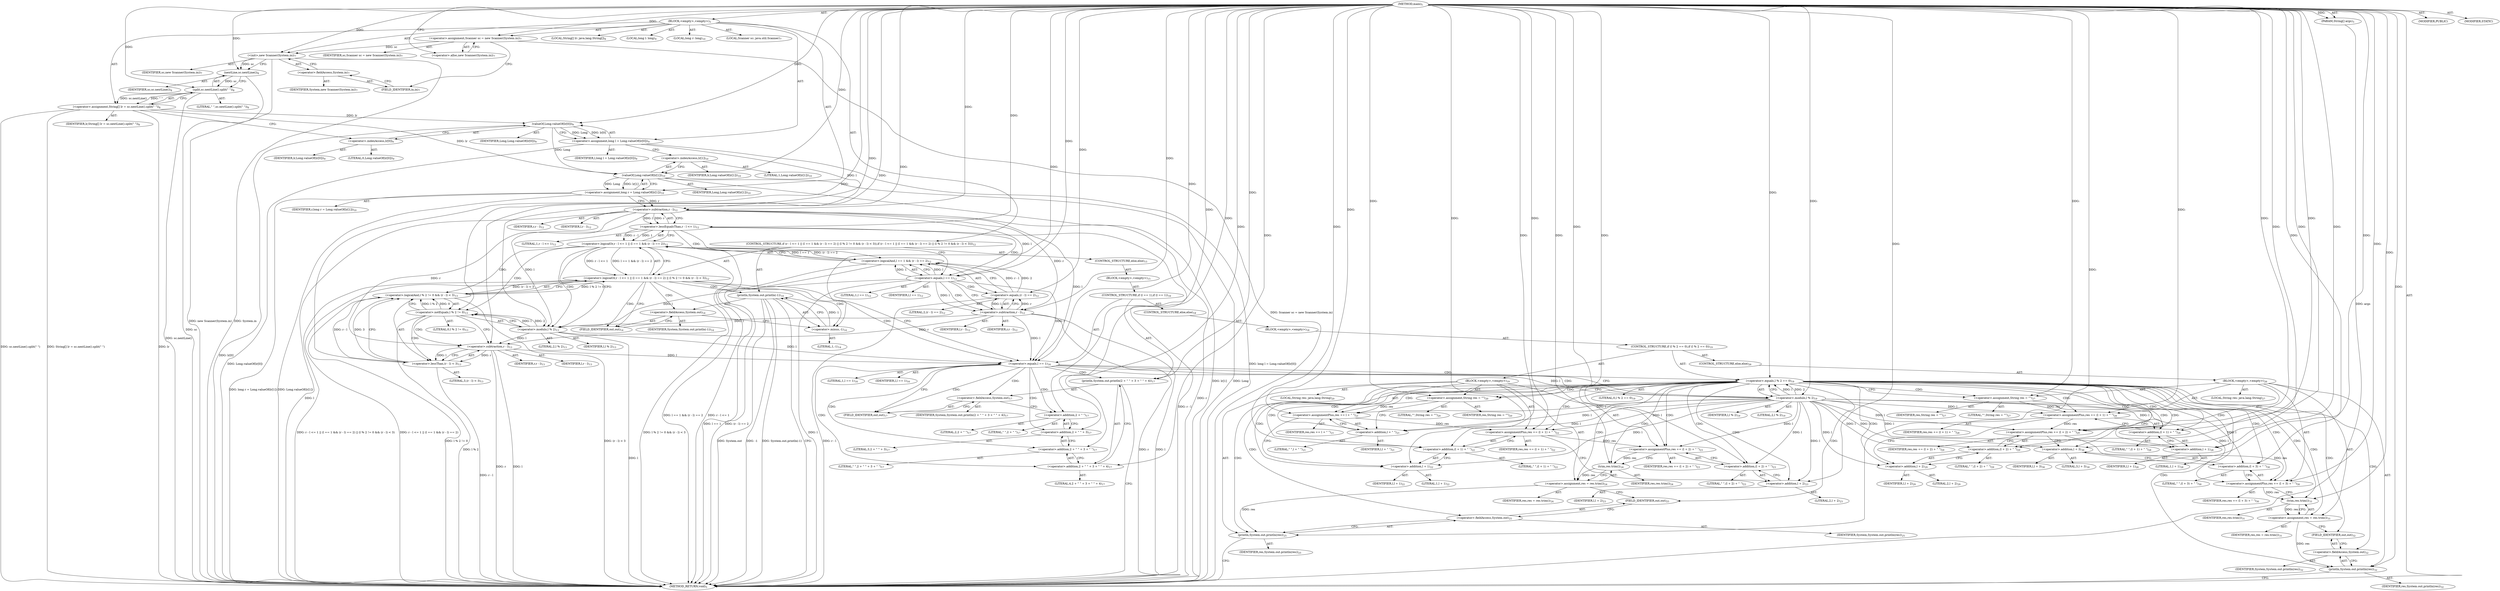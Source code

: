 digraph "main" {  
"19" [label = <(METHOD,main)<SUB>5</SUB>> ]
"20" [label = <(PARAM,String[] args)<SUB>5</SUB>> ]
"21" [label = <(BLOCK,&lt;empty&gt;,&lt;empty&gt;)<SUB>5</SUB>> ]
"4" [label = <(LOCAL,Scanner sc: java.util.Scanner)<SUB>7</SUB>> ]
"22" [label = <(&lt;operator&gt;.assignment,Scanner sc = new Scanner(System.in))<SUB>7</SUB>> ]
"23" [label = <(IDENTIFIER,sc,Scanner sc = new Scanner(System.in))<SUB>7</SUB>> ]
"24" [label = <(&lt;operator&gt;.alloc,new Scanner(System.in))<SUB>7</SUB>> ]
"25" [label = <(&lt;init&gt;,new Scanner(System.in))<SUB>7</SUB>> ]
"3" [label = <(IDENTIFIER,sc,new Scanner(System.in))<SUB>7</SUB>> ]
"26" [label = <(&lt;operator&gt;.fieldAccess,System.in)<SUB>7</SUB>> ]
"27" [label = <(IDENTIFIER,System,new Scanner(System.in))<SUB>7</SUB>> ]
"28" [label = <(FIELD_IDENTIFIER,in,in)<SUB>7</SUB>> ]
"29" [label = <(LOCAL,String[] lr: java.lang.String[])<SUB>8</SUB>> ]
"30" [label = <(&lt;operator&gt;.assignment,String[] lr = sc.nextLine().split(&quot; &quot;))<SUB>8</SUB>> ]
"31" [label = <(IDENTIFIER,lr,String[] lr = sc.nextLine().split(&quot; &quot;))<SUB>8</SUB>> ]
"32" [label = <(split,sc.nextLine().split(&quot; &quot;))<SUB>8</SUB>> ]
"33" [label = <(nextLine,sc.nextLine())<SUB>8</SUB>> ]
"34" [label = <(IDENTIFIER,sc,sc.nextLine())<SUB>8</SUB>> ]
"35" [label = <(LITERAL,&quot; &quot;,sc.nextLine().split(&quot; &quot;))<SUB>8</SUB>> ]
"36" [label = <(LOCAL,long l: long)<SUB>9</SUB>> ]
"37" [label = <(&lt;operator&gt;.assignment,long l = Long.valueOf(lr[0]))<SUB>9</SUB>> ]
"38" [label = <(IDENTIFIER,l,long l = Long.valueOf(lr[0]))<SUB>9</SUB>> ]
"39" [label = <(valueOf,Long.valueOf(lr[0]))<SUB>9</SUB>> ]
"40" [label = <(IDENTIFIER,Long,Long.valueOf(lr[0]))<SUB>9</SUB>> ]
"41" [label = <(&lt;operator&gt;.indexAccess,lr[0])<SUB>9</SUB>> ]
"42" [label = <(IDENTIFIER,lr,Long.valueOf(lr[0]))<SUB>9</SUB>> ]
"43" [label = <(LITERAL,0,Long.valueOf(lr[0]))<SUB>9</SUB>> ]
"44" [label = <(LOCAL,long r: long)<SUB>10</SUB>> ]
"45" [label = <(&lt;operator&gt;.assignment,long r = Long.valueOf(lr[1]))<SUB>10</SUB>> ]
"46" [label = <(IDENTIFIER,r,long r = Long.valueOf(lr[1]))<SUB>10</SUB>> ]
"47" [label = <(valueOf,Long.valueOf(lr[1]))<SUB>10</SUB>> ]
"48" [label = <(IDENTIFIER,Long,Long.valueOf(lr[1]))<SUB>10</SUB>> ]
"49" [label = <(&lt;operator&gt;.indexAccess,lr[1])<SUB>10</SUB>> ]
"50" [label = <(IDENTIFIER,lr,Long.valueOf(lr[1]))<SUB>10</SUB>> ]
"51" [label = <(LITERAL,1,Long.valueOf(lr[1]))<SUB>10</SUB>> ]
"52" [label = <(CONTROL_STRUCTURE,if (r - l &lt;= 1 || (l == 1 &amp;&amp; (r - l) == 2) || (l % 2 != 0 &amp;&amp; (r - l) &lt; 3)),if (r - l &lt;= 1 || (l == 1 &amp;&amp; (r - l) == 2) || (l % 2 != 0 &amp;&amp; (r - l) &lt; 3)))<SUB>12</SUB>> ]
"53" [label = <(&lt;operator&gt;.logicalOr,r - l &lt;= 1 || (l == 1 &amp;&amp; (r - l) == 2) || (l % 2 != 0 &amp;&amp; (r - l) &lt; 3))<SUB>12</SUB>> ]
"54" [label = <(&lt;operator&gt;.logicalOr,r - l &lt;= 1 || (l == 1 &amp;&amp; (r - l) == 2))<SUB>12</SUB>> ]
"55" [label = <(&lt;operator&gt;.lessEqualsThan,r - l &lt;= 1)<SUB>12</SUB>> ]
"56" [label = <(&lt;operator&gt;.subtraction,r - l)<SUB>12</SUB>> ]
"57" [label = <(IDENTIFIER,r,r - l)<SUB>12</SUB>> ]
"58" [label = <(IDENTIFIER,l,r - l)<SUB>12</SUB>> ]
"59" [label = <(LITERAL,1,r - l &lt;= 1)<SUB>12</SUB>> ]
"60" [label = <(&lt;operator&gt;.logicalAnd,l == 1 &amp;&amp; (r - l) == 2)<SUB>12</SUB>> ]
"61" [label = <(&lt;operator&gt;.equals,l == 1)<SUB>12</SUB>> ]
"62" [label = <(IDENTIFIER,l,l == 1)<SUB>12</SUB>> ]
"63" [label = <(LITERAL,1,l == 1)<SUB>12</SUB>> ]
"64" [label = <(&lt;operator&gt;.equals,(r - l) == 2)<SUB>12</SUB>> ]
"65" [label = <(&lt;operator&gt;.subtraction,r - l)<SUB>12</SUB>> ]
"66" [label = <(IDENTIFIER,r,r - l)<SUB>12</SUB>> ]
"67" [label = <(IDENTIFIER,l,r - l)<SUB>12</SUB>> ]
"68" [label = <(LITERAL,2,(r - l) == 2)<SUB>12</SUB>> ]
"69" [label = <(&lt;operator&gt;.logicalAnd,l % 2 != 0 &amp;&amp; (r - l) &lt; 3)<SUB>13</SUB>> ]
"70" [label = <(&lt;operator&gt;.notEquals,l % 2 != 0)<SUB>13</SUB>> ]
"71" [label = <(&lt;operator&gt;.modulo,l % 2)<SUB>13</SUB>> ]
"72" [label = <(IDENTIFIER,l,l % 2)<SUB>13</SUB>> ]
"73" [label = <(LITERAL,2,l % 2)<SUB>13</SUB>> ]
"74" [label = <(LITERAL,0,l % 2 != 0)<SUB>13</SUB>> ]
"75" [label = <(&lt;operator&gt;.lessThan,(r - l) &lt; 3)<SUB>13</SUB>> ]
"76" [label = <(&lt;operator&gt;.subtraction,r - l)<SUB>13</SUB>> ]
"77" [label = <(IDENTIFIER,r,r - l)<SUB>13</SUB>> ]
"78" [label = <(IDENTIFIER,l,r - l)<SUB>13</SUB>> ]
"79" [label = <(LITERAL,3,(r - l) &lt; 3)<SUB>13</SUB>> ]
"80" [label = <(println,System.out.println(-1))<SUB>14</SUB>> ]
"81" [label = <(&lt;operator&gt;.fieldAccess,System.out)<SUB>14</SUB>> ]
"82" [label = <(IDENTIFIER,System,System.out.println(-1))<SUB>14</SUB>> ]
"83" [label = <(FIELD_IDENTIFIER,out,out)<SUB>14</SUB>> ]
"84" [label = <(&lt;operator&gt;.minus,-1)<SUB>14</SUB>> ]
"85" [label = <(LITERAL,1,-1)<SUB>14</SUB>> ]
"86" [label = <(CONTROL_STRUCTURE,else,else)<SUB>15</SUB>> ]
"87" [label = <(BLOCK,&lt;empty&gt;,&lt;empty&gt;)<SUB>15</SUB>> ]
"88" [label = <(CONTROL_STRUCTURE,if (l == 1),if (l == 1))<SUB>16</SUB>> ]
"89" [label = <(&lt;operator&gt;.equals,l == 1)<SUB>16</SUB>> ]
"90" [label = <(IDENTIFIER,l,l == 1)<SUB>16</SUB>> ]
"91" [label = <(LITERAL,1,l == 1)<SUB>16</SUB>> ]
"92" [label = <(println,System.out.println(2 + &quot; &quot; + 3 + &quot; &quot; + 4))<SUB>17</SUB>> ]
"93" [label = <(&lt;operator&gt;.fieldAccess,System.out)<SUB>17</SUB>> ]
"94" [label = <(IDENTIFIER,System,System.out.println(2 + &quot; &quot; + 3 + &quot; &quot; + 4))<SUB>17</SUB>> ]
"95" [label = <(FIELD_IDENTIFIER,out,out)<SUB>17</SUB>> ]
"96" [label = <(&lt;operator&gt;.addition,2 + &quot; &quot; + 3 + &quot; &quot; + 4)<SUB>17</SUB>> ]
"97" [label = <(&lt;operator&gt;.addition,2 + &quot; &quot; + 3 + &quot; &quot;)<SUB>17</SUB>> ]
"98" [label = <(&lt;operator&gt;.addition,2 + &quot; &quot; + 3)<SUB>17</SUB>> ]
"99" [label = <(&lt;operator&gt;.addition,2 + &quot; &quot;)<SUB>17</SUB>> ]
"100" [label = <(LITERAL,2,2 + &quot; &quot;)<SUB>17</SUB>> ]
"101" [label = <(LITERAL,&quot; &quot;,2 + &quot; &quot;)<SUB>17</SUB>> ]
"102" [label = <(LITERAL,3,2 + &quot; &quot; + 3)<SUB>17</SUB>> ]
"103" [label = <(LITERAL,&quot; &quot;,2 + &quot; &quot; + 3 + &quot; &quot;)<SUB>17</SUB>> ]
"104" [label = <(LITERAL,4,2 + &quot; &quot; + 3 + &quot; &quot; + 4)<SUB>17</SUB>> ]
"105" [label = <(CONTROL_STRUCTURE,else,else)<SUB>18</SUB>> ]
"106" [label = <(BLOCK,&lt;empty&gt;,&lt;empty&gt;)<SUB>18</SUB>> ]
"107" [label = <(CONTROL_STRUCTURE,if (l % 2 == 0),if (l % 2 == 0))<SUB>19</SUB>> ]
"108" [label = <(&lt;operator&gt;.equals,l % 2 == 0)<SUB>19</SUB>> ]
"109" [label = <(&lt;operator&gt;.modulo,l % 2)<SUB>19</SUB>> ]
"110" [label = <(IDENTIFIER,l,l % 2)<SUB>19</SUB>> ]
"111" [label = <(LITERAL,2,l % 2)<SUB>19</SUB>> ]
"112" [label = <(LITERAL,0,l % 2 == 0)<SUB>19</SUB>> ]
"113" [label = <(BLOCK,&lt;empty&gt;,&lt;empty&gt;)<SUB>19</SUB>> ]
"114" [label = <(LOCAL,String res: java.lang.String)<SUB>20</SUB>> ]
"115" [label = <(&lt;operator&gt;.assignment,String res = &quot;&quot;)<SUB>20</SUB>> ]
"116" [label = <(IDENTIFIER,res,String res = &quot;&quot;)<SUB>20</SUB>> ]
"117" [label = <(LITERAL,&quot;&quot;,String res = &quot;&quot;)<SUB>20</SUB>> ]
"118" [label = <(&lt;operator&gt;.assignmentPlus,res += l + &quot; &quot;)<SUB>21</SUB>> ]
"119" [label = <(IDENTIFIER,res,res += l + &quot; &quot;)<SUB>21</SUB>> ]
"120" [label = <(&lt;operator&gt;.addition,l + &quot; &quot;)<SUB>21</SUB>> ]
"121" [label = <(IDENTIFIER,l,l + &quot; &quot;)<SUB>21</SUB>> ]
"122" [label = <(LITERAL,&quot; &quot;,l + &quot; &quot;)<SUB>21</SUB>> ]
"123" [label = <(&lt;operator&gt;.assignmentPlus,res += (l + 1) + &quot; &quot;)<SUB>22</SUB>> ]
"124" [label = <(IDENTIFIER,res,res += (l + 1) + &quot; &quot;)<SUB>22</SUB>> ]
"125" [label = <(&lt;operator&gt;.addition,(l + 1) + &quot; &quot;)<SUB>22</SUB>> ]
"126" [label = <(&lt;operator&gt;.addition,l + 1)<SUB>22</SUB>> ]
"127" [label = <(IDENTIFIER,l,l + 1)<SUB>22</SUB>> ]
"128" [label = <(LITERAL,1,l + 1)<SUB>22</SUB>> ]
"129" [label = <(LITERAL,&quot; &quot;,(l + 1) + &quot; &quot;)<SUB>22</SUB>> ]
"130" [label = <(&lt;operator&gt;.assignmentPlus,res += (l + 2) + &quot; &quot;)<SUB>23</SUB>> ]
"131" [label = <(IDENTIFIER,res,res += (l + 2) + &quot; &quot;)<SUB>23</SUB>> ]
"132" [label = <(&lt;operator&gt;.addition,(l + 2) + &quot; &quot;)<SUB>23</SUB>> ]
"133" [label = <(&lt;operator&gt;.addition,l + 2)<SUB>23</SUB>> ]
"134" [label = <(IDENTIFIER,l,l + 2)<SUB>23</SUB>> ]
"135" [label = <(LITERAL,2,l + 2)<SUB>23</SUB>> ]
"136" [label = <(LITERAL,&quot; &quot;,(l + 2) + &quot; &quot;)<SUB>23</SUB>> ]
"137" [label = <(&lt;operator&gt;.assignment,res = res.trim())<SUB>24</SUB>> ]
"138" [label = <(IDENTIFIER,res,res = res.trim())<SUB>24</SUB>> ]
"139" [label = <(trim,res.trim())<SUB>24</SUB>> ]
"140" [label = <(IDENTIFIER,res,res.trim())<SUB>24</SUB>> ]
"141" [label = <(println,System.out.println(res))<SUB>25</SUB>> ]
"142" [label = <(&lt;operator&gt;.fieldAccess,System.out)<SUB>25</SUB>> ]
"143" [label = <(IDENTIFIER,System,System.out.println(res))<SUB>25</SUB>> ]
"144" [label = <(FIELD_IDENTIFIER,out,out)<SUB>25</SUB>> ]
"145" [label = <(IDENTIFIER,res,System.out.println(res))<SUB>25</SUB>> ]
"146" [label = <(CONTROL_STRUCTURE,else,else)<SUB>26</SUB>> ]
"147" [label = <(BLOCK,&lt;empty&gt;,&lt;empty&gt;)<SUB>26</SUB>> ]
"148" [label = <(LOCAL,String res: java.lang.String)<SUB>27</SUB>> ]
"149" [label = <(&lt;operator&gt;.assignment,String res = &quot;&quot;)<SUB>27</SUB>> ]
"150" [label = <(IDENTIFIER,res,String res = &quot;&quot;)<SUB>27</SUB>> ]
"151" [label = <(LITERAL,&quot;&quot;,String res = &quot;&quot;)<SUB>27</SUB>> ]
"152" [label = <(&lt;operator&gt;.assignmentPlus,res += (l + 1) + &quot; &quot;)<SUB>28</SUB>> ]
"153" [label = <(IDENTIFIER,res,res += (l + 1) + &quot; &quot;)<SUB>28</SUB>> ]
"154" [label = <(&lt;operator&gt;.addition,(l + 1) + &quot; &quot;)<SUB>28</SUB>> ]
"155" [label = <(&lt;operator&gt;.addition,l + 1)<SUB>28</SUB>> ]
"156" [label = <(IDENTIFIER,l,l + 1)<SUB>28</SUB>> ]
"157" [label = <(LITERAL,1,l + 1)<SUB>28</SUB>> ]
"158" [label = <(LITERAL,&quot; &quot;,(l + 1) + &quot; &quot;)<SUB>28</SUB>> ]
"159" [label = <(&lt;operator&gt;.assignmentPlus,res += (l + 2) + &quot; &quot;)<SUB>29</SUB>> ]
"160" [label = <(IDENTIFIER,res,res += (l + 2) + &quot; &quot;)<SUB>29</SUB>> ]
"161" [label = <(&lt;operator&gt;.addition,(l + 2) + &quot; &quot;)<SUB>29</SUB>> ]
"162" [label = <(&lt;operator&gt;.addition,l + 2)<SUB>29</SUB>> ]
"163" [label = <(IDENTIFIER,l,l + 2)<SUB>29</SUB>> ]
"164" [label = <(LITERAL,2,l + 2)<SUB>29</SUB>> ]
"165" [label = <(LITERAL,&quot; &quot;,(l + 2) + &quot; &quot;)<SUB>29</SUB>> ]
"166" [label = <(&lt;operator&gt;.assignmentPlus,res += (l + 3) + &quot; &quot;)<SUB>30</SUB>> ]
"167" [label = <(IDENTIFIER,res,res += (l + 3) + &quot; &quot;)<SUB>30</SUB>> ]
"168" [label = <(&lt;operator&gt;.addition,(l + 3) + &quot; &quot;)<SUB>30</SUB>> ]
"169" [label = <(&lt;operator&gt;.addition,l + 3)<SUB>30</SUB>> ]
"170" [label = <(IDENTIFIER,l,l + 3)<SUB>30</SUB>> ]
"171" [label = <(LITERAL,3,l + 3)<SUB>30</SUB>> ]
"172" [label = <(LITERAL,&quot; &quot;,(l + 3) + &quot; &quot;)<SUB>30</SUB>> ]
"173" [label = <(&lt;operator&gt;.assignment,res = res.trim())<SUB>31</SUB>> ]
"174" [label = <(IDENTIFIER,res,res = res.trim())<SUB>31</SUB>> ]
"175" [label = <(trim,res.trim())<SUB>31</SUB>> ]
"176" [label = <(IDENTIFIER,res,res.trim())<SUB>31</SUB>> ]
"177" [label = <(println,System.out.println(res))<SUB>32</SUB>> ]
"178" [label = <(&lt;operator&gt;.fieldAccess,System.out)<SUB>32</SUB>> ]
"179" [label = <(IDENTIFIER,System,System.out.println(res))<SUB>32</SUB>> ]
"180" [label = <(FIELD_IDENTIFIER,out,out)<SUB>32</SUB>> ]
"181" [label = <(IDENTIFIER,res,System.out.println(res))<SUB>32</SUB>> ]
"182" [label = <(MODIFIER,PUBLIC)> ]
"183" [label = <(MODIFIER,STATIC)> ]
"184" [label = <(METHOD_RETURN,void)<SUB>5</SUB>> ]
  "19" -> "20"  [ label = "AST: "] 
  "19" -> "21"  [ label = "AST: "] 
  "19" -> "182"  [ label = "AST: "] 
  "19" -> "183"  [ label = "AST: "] 
  "19" -> "184"  [ label = "AST: "] 
  "21" -> "4"  [ label = "AST: "] 
  "21" -> "22"  [ label = "AST: "] 
  "21" -> "25"  [ label = "AST: "] 
  "21" -> "29"  [ label = "AST: "] 
  "21" -> "30"  [ label = "AST: "] 
  "21" -> "36"  [ label = "AST: "] 
  "21" -> "37"  [ label = "AST: "] 
  "21" -> "44"  [ label = "AST: "] 
  "21" -> "45"  [ label = "AST: "] 
  "21" -> "52"  [ label = "AST: "] 
  "22" -> "23"  [ label = "AST: "] 
  "22" -> "24"  [ label = "AST: "] 
  "25" -> "3"  [ label = "AST: "] 
  "25" -> "26"  [ label = "AST: "] 
  "26" -> "27"  [ label = "AST: "] 
  "26" -> "28"  [ label = "AST: "] 
  "30" -> "31"  [ label = "AST: "] 
  "30" -> "32"  [ label = "AST: "] 
  "32" -> "33"  [ label = "AST: "] 
  "32" -> "35"  [ label = "AST: "] 
  "33" -> "34"  [ label = "AST: "] 
  "37" -> "38"  [ label = "AST: "] 
  "37" -> "39"  [ label = "AST: "] 
  "39" -> "40"  [ label = "AST: "] 
  "39" -> "41"  [ label = "AST: "] 
  "41" -> "42"  [ label = "AST: "] 
  "41" -> "43"  [ label = "AST: "] 
  "45" -> "46"  [ label = "AST: "] 
  "45" -> "47"  [ label = "AST: "] 
  "47" -> "48"  [ label = "AST: "] 
  "47" -> "49"  [ label = "AST: "] 
  "49" -> "50"  [ label = "AST: "] 
  "49" -> "51"  [ label = "AST: "] 
  "52" -> "53"  [ label = "AST: "] 
  "52" -> "80"  [ label = "AST: "] 
  "52" -> "86"  [ label = "AST: "] 
  "53" -> "54"  [ label = "AST: "] 
  "53" -> "69"  [ label = "AST: "] 
  "54" -> "55"  [ label = "AST: "] 
  "54" -> "60"  [ label = "AST: "] 
  "55" -> "56"  [ label = "AST: "] 
  "55" -> "59"  [ label = "AST: "] 
  "56" -> "57"  [ label = "AST: "] 
  "56" -> "58"  [ label = "AST: "] 
  "60" -> "61"  [ label = "AST: "] 
  "60" -> "64"  [ label = "AST: "] 
  "61" -> "62"  [ label = "AST: "] 
  "61" -> "63"  [ label = "AST: "] 
  "64" -> "65"  [ label = "AST: "] 
  "64" -> "68"  [ label = "AST: "] 
  "65" -> "66"  [ label = "AST: "] 
  "65" -> "67"  [ label = "AST: "] 
  "69" -> "70"  [ label = "AST: "] 
  "69" -> "75"  [ label = "AST: "] 
  "70" -> "71"  [ label = "AST: "] 
  "70" -> "74"  [ label = "AST: "] 
  "71" -> "72"  [ label = "AST: "] 
  "71" -> "73"  [ label = "AST: "] 
  "75" -> "76"  [ label = "AST: "] 
  "75" -> "79"  [ label = "AST: "] 
  "76" -> "77"  [ label = "AST: "] 
  "76" -> "78"  [ label = "AST: "] 
  "80" -> "81"  [ label = "AST: "] 
  "80" -> "84"  [ label = "AST: "] 
  "81" -> "82"  [ label = "AST: "] 
  "81" -> "83"  [ label = "AST: "] 
  "84" -> "85"  [ label = "AST: "] 
  "86" -> "87"  [ label = "AST: "] 
  "87" -> "88"  [ label = "AST: "] 
  "88" -> "89"  [ label = "AST: "] 
  "88" -> "92"  [ label = "AST: "] 
  "88" -> "105"  [ label = "AST: "] 
  "89" -> "90"  [ label = "AST: "] 
  "89" -> "91"  [ label = "AST: "] 
  "92" -> "93"  [ label = "AST: "] 
  "92" -> "96"  [ label = "AST: "] 
  "93" -> "94"  [ label = "AST: "] 
  "93" -> "95"  [ label = "AST: "] 
  "96" -> "97"  [ label = "AST: "] 
  "96" -> "104"  [ label = "AST: "] 
  "97" -> "98"  [ label = "AST: "] 
  "97" -> "103"  [ label = "AST: "] 
  "98" -> "99"  [ label = "AST: "] 
  "98" -> "102"  [ label = "AST: "] 
  "99" -> "100"  [ label = "AST: "] 
  "99" -> "101"  [ label = "AST: "] 
  "105" -> "106"  [ label = "AST: "] 
  "106" -> "107"  [ label = "AST: "] 
  "107" -> "108"  [ label = "AST: "] 
  "107" -> "113"  [ label = "AST: "] 
  "107" -> "146"  [ label = "AST: "] 
  "108" -> "109"  [ label = "AST: "] 
  "108" -> "112"  [ label = "AST: "] 
  "109" -> "110"  [ label = "AST: "] 
  "109" -> "111"  [ label = "AST: "] 
  "113" -> "114"  [ label = "AST: "] 
  "113" -> "115"  [ label = "AST: "] 
  "113" -> "118"  [ label = "AST: "] 
  "113" -> "123"  [ label = "AST: "] 
  "113" -> "130"  [ label = "AST: "] 
  "113" -> "137"  [ label = "AST: "] 
  "113" -> "141"  [ label = "AST: "] 
  "115" -> "116"  [ label = "AST: "] 
  "115" -> "117"  [ label = "AST: "] 
  "118" -> "119"  [ label = "AST: "] 
  "118" -> "120"  [ label = "AST: "] 
  "120" -> "121"  [ label = "AST: "] 
  "120" -> "122"  [ label = "AST: "] 
  "123" -> "124"  [ label = "AST: "] 
  "123" -> "125"  [ label = "AST: "] 
  "125" -> "126"  [ label = "AST: "] 
  "125" -> "129"  [ label = "AST: "] 
  "126" -> "127"  [ label = "AST: "] 
  "126" -> "128"  [ label = "AST: "] 
  "130" -> "131"  [ label = "AST: "] 
  "130" -> "132"  [ label = "AST: "] 
  "132" -> "133"  [ label = "AST: "] 
  "132" -> "136"  [ label = "AST: "] 
  "133" -> "134"  [ label = "AST: "] 
  "133" -> "135"  [ label = "AST: "] 
  "137" -> "138"  [ label = "AST: "] 
  "137" -> "139"  [ label = "AST: "] 
  "139" -> "140"  [ label = "AST: "] 
  "141" -> "142"  [ label = "AST: "] 
  "141" -> "145"  [ label = "AST: "] 
  "142" -> "143"  [ label = "AST: "] 
  "142" -> "144"  [ label = "AST: "] 
  "146" -> "147"  [ label = "AST: "] 
  "147" -> "148"  [ label = "AST: "] 
  "147" -> "149"  [ label = "AST: "] 
  "147" -> "152"  [ label = "AST: "] 
  "147" -> "159"  [ label = "AST: "] 
  "147" -> "166"  [ label = "AST: "] 
  "147" -> "173"  [ label = "AST: "] 
  "147" -> "177"  [ label = "AST: "] 
  "149" -> "150"  [ label = "AST: "] 
  "149" -> "151"  [ label = "AST: "] 
  "152" -> "153"  [ label = "AST: "] 
  "152" -> "154"  [ label = "AST: "] 
  "154" -> "155"  [ label = "AST: "] 
  "154" -> "158"  [ label = "AST: "] 
  "155" -> "156"  [ label = "AST: "] 
  "155" -> "157"  [ label = "AST: "] 
  "159" -> "160"  [ label = "AST: "] 
  "159" -> "161"  [ label = "AST: "] 
  "161" -> "162"  [ label = "AST: "] 
  "161" -> "165"  [ label = "AST: "] 
  "162" -> "163"  [ label = "AST: "] 
  "162" -> "164"  [ label = "AST: "] 
  "166" -> "167"  [ label = "AST: "] 
  "166" -> "168"  [ label = "AST: "] 
  "168" -> "169"  [ label = "AST: "] 
  "168" -> "172"  [ label = "AST: "] 
  "169" -> "170"  [ label = "AST: "] 
  "169" -> "171"  [ label = "AST: "] 
  "173" -> "174"  [ label = "AST: "] 
  "173" -> "175"  [ label = "AST: "] 
  "175" -> "176"  [ label = "AST: "] 
  "177" -> "178"  [ label = "AST: "] 
  "177" -> "181"  [ label = "AST: "] 
  "178" -> "179"  [ label = "AST: "] 
  "178" -> "180"  [ label = "AST: "] 
  "22" -> "28"  [ label = "CFG: "] 
  "25" -> "33"  [ label = "CFG: "] 
  "30" -> "41"  [ label = "CFG: "] 
  "37" -> "49"  [ label = "CFG: "] 
  "45" -> "56"  [ label = "CFG: "] 
  "24" -> "22"  [ label = "CFG: "] 
  "26" -> "25"  [ label = "CFG: "] 
  "32" -> "30"  [ label = "CFG: "] 
  "39" -> "37"  [ label = "CFG: "] 
  "47" -> "45"  [ label = "CFG: "] 
  "53" -> "83"  [ label = "CFG: "] 
  "53" -> "89"  [ label = "CFG: "] 
  "80" -> "184"  [ label = "CFG: "] 
  "28" -> "26"  [ label = "CFG: "] 
  "33" -> "32"  [ label = "CFG: "] 
  "41" -> "39"  [ label = "CFG: "] 
  "49" -> "47"  [ label = "CFG: "] 
  "54" -> "53"  [ label = "CFG: "] 
  "54" -> "71"  [ label = "CFG: "] 
  "69" -> "53"  [ label = "CFG: "] 
  "81" -> "84"  [ label = "CFG: "] 
  "84" -> "80"  [ label = "CFG: "] 
  "55" -> "54"  [ label = "CFG: "] 
  "55" -> "61"  [ label = "CFG: "] 
  "60" -> "54"  [ label = "CFG: "] 
  "70" -> "69"  [ label = "CFG: "] 
  "70" -> "76"  [ label = "CFG: "] 
  "75" -> "69"  [ label = "CFG: "] 
  "83" -> "81"  [ label = "CFG: "] 
  "56" -> "55"  [ label = "CFG: "] 
  "61" -> "60"  [ label = "CFG: "] 
  "61" -> "65"  [ label = "CFG: "] 
  "64" -> "60"  [ label = "CFG: "] 
  "71" -> "70"  [ label = "CFG: "] 
  "76" -> "75"  [ label = "CFG: "] 
  "89" -> "95"  [ label = "CFG: "] 
  "89" -> "109"  [ label = "CFG: "] 
  "92" -> "184"  [ label = "CFG: "] 
  "65" -> "64"  [ label = "CFG: "] 
  "93" -> "99"  [ label = "CFG: "] 
  "96" -> "92"  [ label = "CFG: "] 
  "95" -> "93"  [ label = "CFG: "] 
  "97" -> "96"  [ label = "CFG: "] 
  "98" -> "97"  [ label = "CFG: "] 
  "108" -> "115"  [ label = "CFG: "] 
  "108" -> "149"  [ label = "CFG: "] 
  "99" -> "98"  [ label = "CFG: "] 
  "109" -> "108"  [ label = "CFG: "] 
  "115" -> "120"  [ label = "CFG: "] 
  "118" -> "126"  [ label = "CFG: "] 
  "123" -> "133"  [ label = "CFG: "] 
  "130" -> "139"  [ label = "CFG: "] 
  "137" -> "144"  [ label = "CFG: "] 
  "141" -> "184"  [ label = "CFG: "] 
  "120" -> "118"  [ label = "CFG: "] 
  "125" -> "123"  [ label = "CFG: "] 
  "132" -> "130"  [ label = "CFG: "] 
  "139" -> "137"  [ label = "CFG: "] 
  "142" -> "141"  [ label = "CFG: "] 
  "149" -> "155"  [ label = "CFG: "] 
  "152" -> "162"  [ label = "CFG: "] 
  "159" -> "169"  [ label = "CFG: "] 
  "166" -> "175"  [ label = "CFG: "] 
  "173" -> "180"  [ label = "CFG: "] 
  "177" -> "184"  [ label = "CFG: "] 
  "126" -> "125"  [ label = "CFG: "] 
  "133" -> "132"  [ label = "CFG: "] 
  "144" -> "142"  [ label = "CFG: "] 
  "154" -> "152"  [ label = "CFG: "] 
  "161" -> "159"  [ label = "CFG: "] 
  "168" -> "166"  [ label = "CFG: "] 
  "175" -> "173"  [ label = "CFG: "] 
  "178" -> "177"  [ label = "CFG: "] 
  "155" -> "154"  [ label = "CFG: "] 
  "162" -> "161"  [ label = "CFG: "] 
  "169" -> "168"  [ label = "CFG: "] 
  "180" -> "178"  [ label = "CFG: "] 
  "19" -> "24"  [ label = "CFG: "] 
  "20" -> "184"  [ label = "DDG: args"] 
  "22" -> "184"  [ label = "DDG: Scanner sc = new Scanner(System.in)"] 
  "25" -> "184"  [ label = "DDG: System.in"] 
  "25" -> "184"  [ label = "DDG: new Scanner(System.in)"] 
  "30" -> "184"  [ label = "DDG: lr"] 
  "33" -> "184"  [ label = "DDG: sc"] 
  "32" -> "184"  [ label = "DDG: sc.nextLine()"] 
  "30" -> "184"  [ label = "DDG: sc.nextLine().split(&quot; &quot;)"] 
  "30" -> "184"  [ label = "DDG: String[] lr = sc.nextLine().split(&quot; &quot;)"] 
  "39" -> "184"  [ label = "DDG: lr[0]"] 
  "37" -> "184"  [ label = "DDG: Long.valueOf(lr[0])"] 
  "37" -> "184"  [ label = "DDG: long l = Long.valueOf(lr[0])"] 
  "47" -> "184"  [ label = "DDG: Long"] 
  "47" -> "184"  [ label = "DDG: lr[1]"] 
  "45" -> "184"  [ label = "DDG: Long.valueOf(lr[1])"] 
  "45" -> "184"  [ label = "DDG: long r = Long.valueOf(lr[1])"] 
  "56" -> "184"  [ label = "DDG: r"] 
  "56" -> "184"  [ label = "DDG: l"] 
  "55" -> "184"  [ label = "DDG: r - l"] 
  "54" -> "184"  [ label = "DDG: r - l &lt;= 1"] 
  "61" -> "184"  [ label = "DDG: l"] 
  "60" -> "184"  [ label = "DDG: l == 1"] 
  "65" -> "184"  [ label = "DDG: r"] 
  "65" -> "184"  [ label = "DDG: l"] 
  "64" -> "184"  [ label = "DDG: r - l"] 
  "60" -> "184"  [ label = "DDG: (r - l) == 2"] 
  "54" -> "184"  [ label = "DDG: l == 1 &amp;&amp; (r - l) == 2"] 
  "53" -> "184"  [ label = "DDG: r - l &lt;= 1 || (l == 1 &amp;&amp; (r - l) == 2)"] 
  "71" -> "184"  [ label = "DDG: l"] 
  "70" -> "184"  [ label = "DDG: l % 2"] 
  "69" -> "184"  [ label = "DDG: l % 2 != 0"] 
  "76" -> "184"  [ label = "DDG: r"] 
  "76" -> "184"  [ label = "DDG: l"] 
  "75" -> "184"  [ label = "DDG: r - l"] 
  "69" -> "184"  [ label = "DDG: (r - l) &lt; 3"] 
  "53" -> "184"  [ label = "DDG: l % 2 != 0 &amp;&amp; (r - l) &lt; 3"] 
  "53" -> "184"  [ label = "DDG: r - l &lt;= 1 || (l == 1 &amp;&amp; (r - l) == 2) || (l % 2 != 0 &amp;&amp; (r - l) &lt; 3)"] 
  "80" -> "184"  [ label = "DDG: System.out"] 
  "80" -> "184"  [ label = "DDG: -1"] 
  "80" -> "184"  [ label = "DDG: System.out.println(-1)"] 
  "19" -> "20"  [ label = "DDG: "] 
  "19" -> "22"  [ label = "DDG: "] 
  "32" -> "30"  [ label = "DDG: sc.nextLine()"] 
  "32" -> "30"  [ label = "DDG: &quot; &quot;"] 
  "39" -> "37"  [ label = "DDG: Long"] 
  "39" -> "37"  [ label = "DDG: lr[0]"] 
  "47" -> "45"  [ label = "DDG: Long"] 
  "47" -> "45"  [ label = "DDG: lr[1]"] 
  "22" -> "25"  [ label = "DDG: sc"] 
  "19" -> "25"  [ label = "DDG: "] 
  "33" -> "32"  [ label = "DDG: sc"] 
  "19" -> "32"  [ label = "DDG: "] 
  "19" -> "39"  [ label = "DDG: "] 
  "30" -> "39"  [ label = "DDG: lr"] 
  "39" -> "47"  [ label = "DDG: Long"] 
  "19" -> "47"  [ label = "DDG: "] 
  "30" -> "47"  [ label = "DDG: lr"] 
  "54" -> "53"  [ label = "DDG: r - l &lt;= 1"] 
  "54" -> "53"  [ label = "DDG: l == 1 &amp;&amp; (r - l) == 2"] 
  "69" -> "53"  [ label = "DDG: l % 2 != 0"] 
  "69" -> "53"  [ label = "DDG: (r - l) &lt; 3"] 
  "84" -> "80"  [ label = "DDG: 1"] 
  "25" -> "33"  [ label = "DDG: sc"] 
  "19" -> "33"  [ label = "DDG: "] 
  "55" -> "54"  [ label = "DDG: r - l"] 
  "55" -> "54"  [ label = "DDG: 1"] 
  "60" -> "54"  [ label = "DDG: l == 1"] 
  "60" -> "54"  [ label = "DDG: (r - l) == 2"] 
  "70" -> "69"  [ label = "DDG: l % 2"] 
  "70" -> "69"  [ label = "DDG: 0"] 
  "75" -> "69"  [ label = "DDG: r - l"] 
  "75" -> "69"  [ label = "DDG: 3"] 
  "19" -> "84"  [ label = "DDG: "] 
  "56" -> "55"  [ label = "DDG: r"] 
  "56" -> "55"  [ label = "DDG: l"] 
  "19" -> "55"  [ label = "DDG: "] 
  "61" -> "60"  [ label = "DDG: l"] 
  "61" -> "60"  [ label = "DDG: 1"] 
  "64" -> "60"  [ label = "DDG: r - l"] 
  "64" -> "60"  [ label = "DDG: 2"] 
  "71" -> "70"  [ label = "DDG: l"] 
  "71" -> "70"  [ label = "DDG: 2"] 
  "19" -> "70"  [ label = "DDG: "] 
  "76" -> "75"  [ label = "DDG: r"] 
  "76" -> "75"  [ label = "DDG: l"] 
  "19" -> "75"  [ label = "DDG: "] 
  "45" -> "56"  [ label = "DDG: r"] 
  "19" -> "56"  [ label = "DDG: "] 
  "37" -> "56"  [ label = "DDG: l"] 
  "56" -> "61"  [ label = "DDG: l"] 
  "19" -> "61"  [ label = "DDG: "] 
  "65" -> "64"  [ label = "DDG: r"] 
  "65" -> "64"  [ label = "DDG: l"] 
  "19" -> "64"  [ label = "DDG: "] 
  "56" -> "71"  [ label = "DDG: l"] 
  "61" -> "71"  [ label = "DDG: l"] 
  "65" -> "71"  [ label = "DDG: l"] 
  "19" -> "71"  [ label = "DDG: "] 
  "56" -> "76"  [ label = "DDG: r"] 
  "65" -> "76"  [ label = "DDG: r"] 
  "19" -> "76"  [ label = "DDG: "] 
  "71" -> "76"  [ label = "DDG: l"] 
  "56" -> "89"  [ label = "DDG: l"] 
  "61" -> "89"  [ label = "DDG: l"] 
  "65" -> "89"  [ label = "DDG: l"] 
  "71" -> "89"  [ label = "DDG: l"] 
  "76" -> "89"  [ label = "DDG: l"] 
  "19" -> "89"  [ label = "DDG: "] 
  "19" -> "92"  [ label = "DDG: "] 
  "56" -> "65"  [ label = "DDG: r"] 
  "19" -> "65"  [ label = "DDG: "] 
  "61" -> "65"  [ label = "DDG: l"] 
  "19" -> "96"  [ label = "DDG: "] 
  "19" -> "97"  [ label = "DDG: "] 
  "19" -> "98"  [ label = "DDG: "] 
  "109" -> "108"  [ label = "DDG: l"] 
  "109" -> "108"  [ label = "DDG: 2"] 
  "19" -> "108"  [ label = "DDG: "] 
  "19" -> "115"  [ label = "DDG: "] 
  "109" -> "118"  [ label = "DDG: l"] 
  "19" -> "118"  [ label = "DDG: "] 
  "19" -> "123"  [ label = "DDG: "] 
  "109" -> "123"  [ label = "DDG: l"] 
  "19" -> "130"  [ label = "DDG: "] 
  "109" -> "130"  [ label = "DDG: l"] 
  "139" -> "137"  [ label = "DDG: res"] 
  "19" -> "99"  [ label = "DDG: "] 
  "89" -> "109"  [ label = "DDG: l"] 
  "19" -> "109"  [ label = "DDG: "] 
  "115" -> "118"  [ label = "DDG: res"] 
  "118" -> "123"  [ label = "DDG: res"] 
  "123" -> "130"  [ label = "DDG: res"] 
  "137" -> "141"  [ label = "DDG: res"] 
  "19" -> "141"  [ label = "DDG: "] 
  "19" -> "149"  [ label = "DDG: "] 
  "109" -> "152"  [ label = "DDG: l"] 
  "19" -> "152"  [ label = "DDG: "] 
  "19" -> "159"  [ label = "DDG: "] 
  "109" -> "159"  [ label = "DDG: l"] 
  "19" -> "166"  [ label = "DDG: "] 
  "109" -> "166"  [ label = "DDG: l"] 
  "175" -> "173"  [ label = "DDG: res"] 
  "109" -> "120"  [ label = "DDG: l"] 
  "19" -> "120"  [ label = "DDG: "] 
  "19" -> "125"  [ label = "DDG: "] 
  "109" -> "125"  [ label = "DDG: l"] 
  "19" -> "132"  [ label = "DDG: "] 
  "109" -> "132"  [ label = "DDG: l"] 
  "130" -> "139"  [ label = "DDG: res"] 
  "19" -> "139"  [ label = "DDG: "] 
  "149" -> "152"  [ label = "DDG: res"] 
  "152" -> "159"  [ label = "DDG: res"] 
  "159" -> "166"  [ label = "DDG: res"] 
  "173" -> "177"  [ label = "DDG: res"] 
  "19" -> "177"  [ label = "DDG: "] 
  "19" -> "126"  [ label = "DDG: "] 
  "109" -> "126"  [ label = "DDG: l"] 
  "19" -> "133"  [ label = "DDG: "] 
  "109" -> "133"  [ label = "DDG: l"] 
  "109" -> "154"  [ label = "DDG: l"] 
  "19" -> "154"  [ label = "DDG: "] 
  "19" -> "161"  [ label = "DDG: "] 
  "109" -> "161"  [ label = "DDG: l"] 
  "19" -> "168"  [ label = "DDG: "] 
  "109" -> "168"  [ label = "DDG: l"] 
  "166" -> "175"  [ label = "DDG: res"] 
  "19" -> "175"  [ label = "DDG: "] 
  "109" -> "155"  [ label = "DDG: l"] 
  "19" -> "155"  [ label = "DDG: "] 
  "19" -> "162"  [ label = "DDG: "] 
  "109" -> "162"  [ label = "DDG: l"] 
  "19" -> "169"  [ label = "DDG: "] 
  "109" -> "169"  [ label = "DDG: l"] 
  "53" -> "81"  [ label = "CDG: "] 
  "53" -> "84"  [ label = "CDG: "] 
  "53" -> "80"  [ label = "CDG: "] 
  "53" -> "89"  [ label = "CDG: "] 
  "53" -> "83"  [ label = "CDG: "] 
  "54" -> "69"  [ label = "CDG: "] 
  "54" -> "70"  [ label = "CDG: "] 
  "54" -> "71"  [ label = "CDG: "] 
  "55" -> "60"  [ label = "CDG: "] 
  "55" -> "61"  [ label = "CDG: "] 
  "70" -> "75"  [ label = "CDG: "] 
  "70" -> "76"  [ label = "CDG: "] 
  "61" -> "64"  [ label = "CDG: "] 
  "61" -> "65"  [ label = "CDG: "] 
  "89" -> "96"  [ label = "CDG: "] 
  "89" -> "98"  [ label = "CDG: "] 
  "89" -> "95"  [ label = "CDG: "] 
  "89" -> "92"  [ label = "CDG: "] 
  "89" -> "97"  [ label = "CDG: "] 
  "89" -> "93"  [ label = "CDG: "] 
  "89" -> "108"  [ label = "CDG: "] 
  "89" -> "99"  [ label = "CDG: "] 
  "89" -> "109"  [ label = "CDG: "] 
  "108" -> "115"  [ label = "CDG: "] 
  "108" -> "120"  [ label = "CDG: "] 
  "108" -> "154"  [ label = "CDG: "] 
  "108" -> "169"  [ label = "CDG: "] 
  "108" -> "161"  [ label = "CDG: "] 
  "108" -> "178"  [ label = "CDG: "] 
  "108" -> "149"  [ label = "CDG: "] 
  "108" -> "132"  [ label = "CDG: "] 
  "108" -> "162"  [ label = "CDG: "] 
  "108" -> "168"  [ label = "CDG: "] 
  "108" -> "144"  [ label = "CDG: "] 
  "108" -> "173"  [ label = "CDG: "] 
  "108" -> "137"  [ label = "CDG: "] 
  "108" -> "152"  [ label = "CDG: "] 
  "108" -> "130"  [ label = "CDG: "] 
  "108" -> "118"  [ label = "CDG: "] 
  "108" -> "155"  [ label = "CDG: "] 
  "108" -> "139"  [ label = "CDG: "] 
  "108" -> "180"  [ label = "CDG: "] 
  "108" -> "141"  [ label = "CDG: "] 
  "108" -> "166"  [ label = "CDG: "] 
  "108" -> "142"  [ label = "CDG: "] 
  "108" -> "123"  [ label = "CDG: "] 
  "108" -> "159"  [ label = "CDG: "] 
  "108" -> "126"  [ label = "CDG: "] 
  "108" -> "177"  [ label = "CDG: "] 
  "108" -> "175"  [ label = "CDG: "] 
  "108" -> "125"  [ label = "CDG: "] 
  "108" -> "133"  [ label = "CDG: "] 
}
